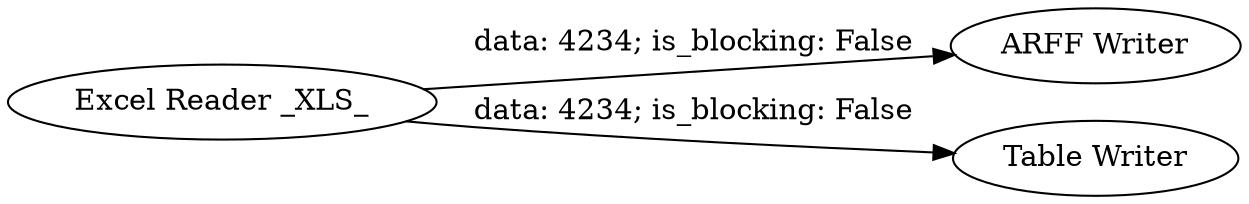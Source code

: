 digraph {
	"4586781321112140893_1" [label="Excel Reader _XLS_"]
	"4586781321112140893_2" [label="ARFF Writer"]
	"4586781321112140893_3" [label="Table Writer"]
	"4586781321112140893_1" -> "4586781321112140893_2" [label="data: 4234; is_blocking: False"]
	"4586781321112140893_1" -> "4586781321112140893_3" [label="data: 4234; is_blocking: False"]
	rankdir=LR
}
